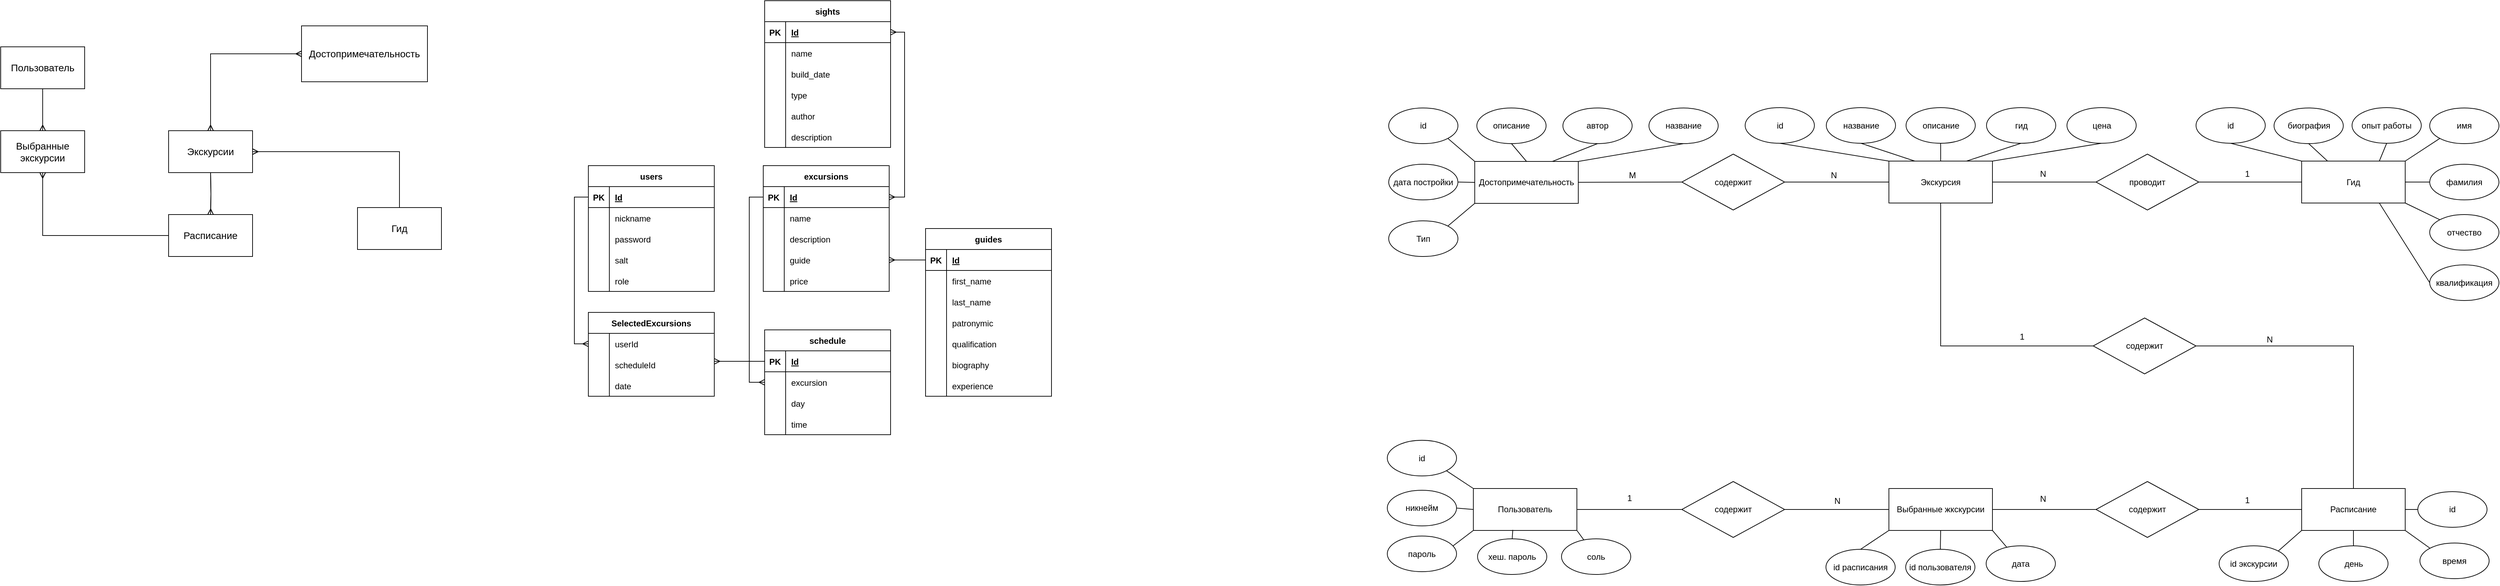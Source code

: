 <mxfile version="14.4.2" type="device"><diagram id="AfM4V6cZykEXWwA8_j8T" name="Страница 1"><mxGraphModel dx="1551" dy="1161" grid="0" gridSize="10" guides="1" tooltips="1" connect="1" arrows="1" fold="1" page="1" pageScale="1" pageWidth="827" pageHeight="1169" math="0" shadow="0"><root><mxCell id="0"/><mxCell id="1" parent="0"/><mxCell id="Ayuzo1S79Qj3UeD4mjeg-1" value="&lt;font style=&quot;font-size: 14px&quot;&gt;Пользователь&lt;/font&gt;" style="rounded=0;whiteSpace=wrap;html=1;" parent="1" vertex="1"><mxGeometry x="140" y="180" width="120" height="60" as="geometry"/></mxCell><mxCell id="Ayuzo1S79Qj3UeD4mjeg-2" style="edgeStyle=orthogonalEdgeStyle;rounded=0;orthogonalLoop=1;jettySize=auto;html=1;exitX=0.5;exitY=0;exitDx=0;exitDy=0;entryX=1;entryY=0.5;entryDx=0;entryDy=0;endArrow=ERmany;endFill=0;" parent="1" source="Ayuzo1S79Qj3UeD4mjeg-3" target="Ayuzo1S79Qj3UeD4mjeg-6" edge="1"><mxGeometry relative="1" as="geometry"><Array as="points"><mxPoint x="710" y="330"/></Array></mxGeometry></mxCell><mxCell id="Ayuzo1S79Qj3UeD4mjeg-3" value="&lt;font style=&quot;font-size: 14px&quot;&gt;Гид&lt;/font&gt;" style="rounded=0;whiteSpace=wrap;html=1;" parent="1" vertex="1"><mxGeometry x="650" y="410" width="120" height="60" as="geometry"/></mxCell><mxCell id="Ayuzo1S79Qj3UeD4mjeg-4" style="edgeStyle=orthogonalEdgeStyle;rounded=0;orthogonalLoop=1;jettySize=auto;html=1;exitX=0.5;exitY=0;exitDx=0;exitDy=0;endArrow=ERmany;endFill=0;startArrow=ERmany;startFill=0;" parent="1" source="Ayuzo1S79Qj3UeD4mjeg-6" target="Ayuzo1S79Qj3UeD4mjeg-7" edge="1"><mxGeometry relative="1" as="geometry"><Array as="points"><mxPoint x="440" y="190"/></Array></mxGeometry></mxCell><mxCell id="Ayuzo1S79Qj3UeD4mjeg-5" style="edgeStyle=orthogonalEdgeStyle;rounded=0;orthogonalLoop=1;jettySize=auto;html=1;exitX=0.5;exitY=1;exitDx=0;exitDy=0;entryX=0.5;entryY=0;entryDx=0;entryDy=0;endArrow=ERmany;endFill=0;" parent="1" target="Ayuzo1S79Qj3UeD4mjeg-13" edge="1"><mxGeometry relative="1" as="geometry"><mxPoint x="440" y="360" as="sourcePoint"/></mxGeometry></mxCell><mxCell id="Ayuzo1S79Qj3UeD4mjeg-6" value="&lt;font style=&quot;font-size: 14px&quot;&gt;Экскурсии&lt;/font&gt;" style="rounded=0;whiteSpace=wrap;html=1;" parent="1" vertex="1"><mxGeometry x="380" y="300" width="120" height="60" as="geometry"/></mxCell><mxCell id="Ayuzo1S79Qj3UeD4mjeg-7" value="&lt;font style=&quot;font-size: 14px&quot;&gt;Достопримечательность&lt;/font&gt;" style="rounded=0;whiteSpace=wrap;html=1;" parent="1" vertex="1"><mxGeometry x="570" y="150" width="180" height="80" as="geometry"/></mxCell><mxCell id="Ayuzo1S79Qj3UeD4mjeg-9" style="edgeStyle=orthogonalEdgeStyle;rounded=0;orthogonalLoop=1;jettySize=auto;html=1;exitX=0.5;exitY=0;exitDx=0;exitDy=0;entryX=0.5;entryY=1;entryDx=0;entryDy=0;endArrow=none;endFill=0;startArrow=ERmany;startFill=0;" parent="1" source="Ayuzo1S79Qj3UeD4mjeg-11" target="Ayuzo1S79Qj3UeD4mjeg-1" edge="1"><mxGeometry relative="1" as="geometry"/></mxCell><mxCell id="Ayuzo1S79Qj3UeD4mjeg-10" style="edgeStyle=orthogonalEdgeStyle;rounded=0;orthogonalLoop=1;jettySize=auto;html=1;exitX=0.5;exitY=1;exitDx=0;exitDy=0;entryX=0;entryY=0.5;entryDx=0;entryDy=0;endArrow=none;endFill=0;startArrow=ERmany;startFill=0;" parent="1" source="Ayuzo1S79Qj3UeD4mjeg-11" target="Ayuzo1S79Qj3UeD4mjeg-13" edge="1"><mxGeometry relative="1" as="geometry"/></mxCell><mxCell id="Ayuzo1S79Qj3UeD4mjeg-11" value="&lt;font style=&quot;font-size: 14px&quot;&gt;Выбранные экскурсии&lt;/font&gt;" style="rounded=0;whiteSpace=wrap;html=1;" parent="1" vertex="1"><mxGeometry x="140" y="300" width="120" height="60" as="geometry"/></mxCell><mxCell id="Ayuzo1S79Qj3UeD4mjeg-13" value="&lt;font style=&quot;font-size: 14px&quot;&gt;Расписание&lt;/font&gt;" style="rounded=0;whiteSpace=wrap;html=1;" parent="1" vertex="1"><mxGeometry x="380" y="420" width="120" height="60" as="geometry"/></mxCell><mxCell id="26tqx0GN87FIqH0bv62E-1" value="&lt;font style=&quot;font-size: 14px&quot;&gt;Пользователь&lt;/font&gt;" style="rounded=0;whiteSpace=wrap;html=1;" parent="1" vertex="1"><mxGeometry x="140" y="180" width="120" height="60" as="geometry"/></mxCell><mxCell id="26tqx0GN87FIqH0bv62E-2" style="edgeStyle=orthogonalEdgeStyle;rounded=0;orthogonalLoop=1;jettySize=auto;html=1;exitX=0.5;exitY=0;exitDx=0;exitDy=0;entryX=1;entryY=0.5;entryDx=0;entryDy=0;endArrow=ERmany;endFill=0;" parent="1" source="26tqx0GN87FIqH0bv62E-3" target="26tqx0GN87FIqH0bv62E-6" edge="1"><mxGeometry relative="1" as="geometry"><Array as="points"><mxPoint x="710" y="330"/></Array></mxGeometry></mxCell><mxCell id="26tqx0GN87FIqH0bv62E-3" value="&lt;font style=&quot;font-size: 14px&quot;&gt;Гид&lt;/font&gt;" style="rounded=0;whiteSpace=wrap;html=1;" parent="1" vertex="1"><mxGeometry x="650" y="410" width="120" height="60" as="geometry"/></mxCell><mxCell id="26tqx0GN87FIqH0bv62E-4" style="edgeStyle=orthogonalEdgeStyle;rounded=0;orthogonalLoop=1;jettySize=auto;html=1;exitX=0.5;exitY=0;exitDx=0;exitDy=0;endArrow=ERmany;endFill=0;startArrow=ERmany;startFill=0;" parent="1" source="26tqx0GN87FIqH0bv62E-6" target="26tqx0GN87FIqH0bv62E-7" edge="1"><mxGeometry relative="1" as="geometry"><Array as="points"><mxPoint x="440" y="190"/></Array></mxGeometry></mxCell><mxCell id="26tqx0GN87FIqH0bv62E-5" style="edgeStyle=orthogonalEdgeStyle;rounded=0;orthogonalLoop=1;jettySize=auto;html=1;exitX=0.5;exitY=1;exitDx=0;exitDy=0;entryX=0.5;entryY=0;entryDx=0;entryDy=0;endArrow=ERmany;endFill=0;" parent="1" target="26tqx0GN87FIqH0bv62E-11" edge="1"><mxGeometry relative="1" as="geometry"><mxPoint x="440" y="360" as="sourcePoint"/></mxGeometry></mxCell><mxCell id="26tqx0GN87FIqH0bv62E-6" value="&lt;font style=&quot;font-size: 14px&quot;&gt;Экскурсии&lt;/font&gt;" style="rounded=0;whiteSpace=wrap;html=1;" parent="1" vertex="1"><mxGeometry x="380" y="300" width="120" height="60" as="geometry"/></mxCell><mxCell id="26tqx0GN87FIqH0bv62E-7" value="&lt;font style=&quot;font-size: 14px&quot;&gt;Достопримечательность&lt;/font&gt;" style="rounded=0;whiteSpace=wrap;html=1;" parent="1" vertex="1"><mxGeometry x="570" y="150" width="180" height="80" as="geometry"/></mxCell><mxCell id="26tqx0GN87FIqH0bv62E-8" style="edgeStyle=orthogonalEdgeStyle;rounded=0;orthogonalLoop=1;jettySize=auto;html=1;exitX=0.5;exitY=0;exitDx=0;exitDy=0;entryX=0.5;entryY=1;entryDx=0;entryDy=0;endArrow=none;endFill=0;startArrow=ERmany;startFill=0;" parent="1" source="26tqx0GN87FIqH0bv62E-10" target="26tqx0GN87FIqH0bv62E-1" edge="1"><mxGeometry relative="1" as="geometry"/></mxCell><mxCell id="26tqx0GN87FIqH0bv62E-9" style="edgeStyle=orthogonalEdgeStyle;rounded=0;orthogonalLoop=1;jettySize=auto;html=1;exitX=0.5;exitY=1;exitDx=0;exitDy=0;entryX=0;entryY=0.5;entryDx=0;entryDy=0;endArrow=none;endFill=0;startArrow=ERmany;startFill=0;" parent="1" source="26tqx0GN87FIqH0bv62E-10" target="26tqx0GN87FIqH0bv62E-11" edge="1"><mxGeometry relative="1" as="geometry"/></mxCell><mxCell id="26tqx0GN87FIqH0bv62E-10" value="&lt;font style=&quot;font-size: 14px&quot;&gt;Выбранные экскурсии&lt;/font&gt;" style="rounded=0;whiteSpace=wrap;html=1;" parent="1" vertex="1"><mxGeometry x="140" y="300" width="120" height="60" as="geometry"/></mxCell><mxCell id="26tqx0GN87FIqH0bv62E-11" value="&lt;font style=&quot;font-size: 14px&quot;&gt;Расписание&lt;/font&gt;" style="rounded=0;whiteSpace=wrap;html=1;" parent="1" vertex="1"><mxGeometry x="380" y="420" width="120" height="60" as="geometry"/></mxCell><mxCell id="26tqx0GN87FIqH0bv62E-12" value="schedule" style="shape=table;startSize=30;container=1;collapsible=1;childLayout=tableLayout;fixedRows=1;rowLines=0;fontStyle=1;align=center;resizeLast=1;" parent="1" vertex="1"><mxGeometry x="1232" y="585" width="180" height="150" as="geometry"/></mxCell><mxCell id="26tqx0GN87FIqH0bv62E-13" value="" style="shape=partialRectangle;collapsible=0;dropTarget=0;pointerEvents=0;fillColor=none;top=0;left=0;bottom=1;right=0;points=[[0,0.5],[1,0.5]];portConstraint=eastwest;" parent="26tqx0GN87FIqH0bv62E-12" vertex="1"><mxGeometry y="30" width="180" height="30" as="geometry"/></mxCell><mxCell id="26tqx0GN87FIqH0bv62E-14" value="PK" style="shape=partialRectangle;connectable=0;fillColor=none;top=0;left=0;bottom=0;right=0;fontStyle=1;overflow=hidden;" parent="26tqx0GN87FIqH0bv62E-13" vertex="1"><mxGeometry width="30" height="30" as="geometry"/></mxCell><mxCell id="26tqx0GN87FIqH0bv62E-15" value="Id" style="shape=partialRectangle;connectable=0;fillColor=none;top=0;left=0;bottom=0;right=0;align=left;spacingLeft=6;fontStyle=5;overflow=hidden;" parent="26tqx0GN87FIqH0bv62E-13" vertex="1"><mxGeometry x="30" width="150" height="30" as="geometry"/></mxCell><mxCell id="26tqx0GN87FIqH0bv62E-16" value="" style="shape=partialRectangle;collapsible=0;dropTarget=0;pointerEvents=0;fillColor=none;top=0;left=0;bottom=0;right=0;points=[[0,0.5],[1,0.5]];portConstraint=eastwest;" parent="26tqx0GN87FIqH0bv62E-12" vertex="1"><mxGeometry y="60" width="180" height="30" as="geometry"/></mxCell><mxCell id="26tqx0GN87FIqH0bv62E-17" value="" style="shape=partialRectangle;connectable=0;fillColor=none;top=0;left=0;bottom=0;right=0;editable=1;overflow=hidden;" parent="26tqx0GN87FIqH0bv62E-16" vertex="1"><mxGeometry width="30" height="30" as="geometry"/></mxCell><mxCell id="26tqx0GN87FIqH0bv62E-18" value="excursion" style="shape=partialRectangle;connectable=0;fillColor=none;top=0;left=0;bottom=0;right=0;align=left;spacingLeft=6;overflow=hidden;" parent="26tqx0GN87FIqH0bv62E-16" vertex="1"><mxGeometry x="30" width="150" height="30" as="geometry"/></mxCell><mxCell id="26tqx0GN87FIqH0bv62E-19" value="" style="shape=partialRectangle;collapsible=0;dropTarget=0;pointerEvents=0;fillColor=none;top=0;left=0;bottom=0;right=0;points=[[0,0.5],[1,0.5]];portConstraint=eastwest;" parent="26tqx0GN87FIqH0bv62E-12" vertex="1"><mxGeometry y="90" width="180" height="30" as="geometry"/></mxCell><mxCell id="26tqx0GN87FIqH0bv62E-20" value="" style="shape=partialRectangle;connectable=0;fillColor=none;top=0;left=0;bottom=0;right=0;editable=1;overflow=hidden;" parent="26tqx0GN87FIqH0bv62E-19" vertex="1"><mxGeometry width="30" height="30" as="geometry"/></mxCell><mxCell id="26tqx0GN87FIqH0bv62E-21" value="day" style="shape=partialRectangle;connectable=0;fillColor=none;top=0;left=0;bottom=0;right=0;align=left;spacingLeft=6;overflow=hidden;" parent="26tqx0GN87FIqH0bv62E-19" vertex="1"><mxGeometry x="30" width="150" height="30" as="geometry"/></mxCell><mxCell id="26tqx0GN87FIqH0bv62E-22" value="" style="shape=partialRectangle;collapsible=0;dropTarget=0;pointerEvents=0;fillColor=none;top=0;left=0;bottom=0;right=0;points=[[0,0.5],[1,0.5]];portConstraint=eastwest;" parent="26tqx0GN87FIqH0bv62E-12" vertex="1"><mxGeometry y="120" width="180" height="30" as="geometry"/></mxCell><mxCell id="26tqx0GN87FIqH0bv62E-23" value="" style="shape=partialRectangle;connectable=0;fillColor=none;top=0;left=0;bottom=0;right=0;editable=1;overflow=hidden;" parent="26tqx0GN87FIqH0bv62E-22" vertex="1"><mxGeometry width="30" height="30" as="geometry"/></mxCell><mxCell id="26tqx0GN87FIqH0bv62E-24" value="time" style="shape=partialRectangle;connectable=0;fillColor=none;top=0;left=0;bottom=0;right=0;align=left;spacingLeft=6;overflow=hidden;" parent="26tqx0GN87FIqH0bv62E-22" vertex="1"><mxGeometry x="30" width="150" height="30" as="geometry"/></mxCell><mxCell id="26tqx0GN87FIqH0bv62E-25" value="sights" style="shape=table;startSize=30;container=1;collapsible=1;childLayout=tableLayout;fixedRows=1;rowLines=0;fontStyle=1;align=center;resizeLast=1;" parent="1" vertex="1"><mxGeometry x="1232" y="114" width="180" height="210" as="geometry"/></mxCell><mxCell id="26tqx0GN87FIqH0bv62E-26" value="" style="shape=partialRectangle;collapsible=0;dropTarget=0;pointerEvents=0;fillColor=none;top=0;left=0;bottom=1;right=0;points=[[0,0.5],[1,0.5]];portConstraint=eastwest;" parent="26tqx0GN87FIqH0bv62E-25" vertex="1"><mxGeometry y="30" width="180" height="30" as="geometry"/></mxCell><mxCell id="26tqx0GN87FIqH0bv62E-27" value="PK" style="shape=partialRectangle;connectable=0;fillColor=none;top=0;left=0;bottom=0;right=0;fontStyle=1;overflow=hidden;" parent="26tqx0GN87FIqH0bv62E-26" vertex="1"><mxGeometry width="30" height="30" as="geometry"/></mxCell><mxCell id="26tqx0GN87FIqH0bv62E-28" value="Id" style="shape=partialRectangle;connectable=0;fillColor=none;top=0;left=0;bottom=0;right=0;align=left;spacingLeft=6;fontStyle=5;overflow=hidden;" parent="26tqx0GN87FIqH0bv62E-26" vertex="1"><mxGeometry x="30" width="150" height="30" as="geometry"/></mxCell><mxCell id="26tqx0GN87FIqH0bv62E-29" value="" style="shape=partialRectangle;collapsible=0;dropTarget=0;pointerEvents=0;fillColor=none;top=0;left=0;bottom=0;right=0;points=[[0,0.5],[1,0.5]];portConstraint=eastwest;" parent="26tqx0GN87FIqH0bv62E-25" vertex="1"><mxGeometry y="60" width="180" height="30" as="geometry"/></mxCell><mxCell id="26tqx0GN87FIqH0bv62E-30" value="" style="shape=partialRectangle;connectable=0;fillColor=none;top=0;left=0;bottom=0;right=0;editable=1;overflow=hidden;" parent="26tqx0GN87FIqH0bv62E-29" vertex="1"><mxGeometry width="30" height="30" as="geometry"/></mxCell><mxCell id="26tqx0GN87FIqH0bv62E-31" value="name" style="shape=partialRectangle;connectable=0;fillColor=none;top=0;left=0;bottom=0;right=0;align=left;spacingLeft=6;overflow=hidden;" parent="26tqx0GN87FIqH0bv62E-29" vertex="1"><mxGeometry x="30" width="150" height="30" as="geometry"/></mxCell><mxCell id="26tqx0GN87FIqH0bv62E-32" value="" style="shape=partialRectangle;collapsible=0;dropTarget=0;pointerEvents=0;fillColor=none;top=0;left=0;bottom=0;right=0;points=[[0,0.5],[1,0.5]];portConstraint=eastwest;" parent="26tqx0GN87FIqH0bv62E-25" vertex="1"><mxGeometry y="90" width="180" height="30" as="geometry"/></mxCell><mxCell id="26tqx0GN87FIqH0bv62E-33" value="" style="shape=partialRectangle;connectable=0;fillColor=none;top=0;left=0;bottom=0;right=0;editable=1;overflow=hidden;" parent="26tqx0GN87FIqH0bv62E-32" vertex="1"><mxGeometry width="30" height="30" as="geometry"/></mxCell><mxCell id="26tqx0GN87FIqH0bv62E-34" value="build_date" style="shape=partialRectangle;connectable=0;fillColor=none;top=0;left=0;bottom=0;right=0;align=left;spacingLeft=6;overflow=hidden;" parent="26tqx0GN87FIqH0bv62E-32" vertex="1"><mxGeometry x="30" width="150" height="30" as="geometry"/></mxCell><mxCell id="26tqx0GN87FIqH0bv62E-35" value="" style="shape=partialRectangle;collapsible=0;dropTarget=0;pointerEvents=0;fillColor=none;top=0;left=0;bottom=0;right=0;points=[[0,0.5],[1,0.5]];portConstraint=eastwest;" parent="26tqx0GN87FIqH0bv62E-25" vertex="1"><mxGeometry y="120" width="180" height="30" as="geometry"/></mxCell><mxCell id="26tqx0GN87FIqH0bv62E-36" value="" style="shape=partialRectangle;connectable=0;fillColor=none;top=0;left=0;bottom=0;right=0;editable=1;overflow=hidden;" parent="26tqx0GN87FIqH0bv62E-35" vertex="1"><mxGeometry width="30" height="30" as="geometry"/></mxCell><mxCell id="26tqx0GN87FIqH0bv62E-37" value="type" style="shape=partialRectangle;connectable=0;fillColor=none;top=0;left=0;bottom=0;right=0;align=left;spacingLeft=6;overflow=hidden;" parent="26tqx0GN87FIqH0bv62E-35" vertex="1"><mxGeometry x="30" width="150" height="30" as="geometry"/></mxCell><mxCell id="26tqx0GN87FIqH0bv62E-38" style="shape=partialRectangle;collapsible=0;dropTarget=0;pointerEvents=0;fillColor=none;top=0;left=0;bottom=0;right=0;points=[[0,0.5],[1,0.5]];portConstraint=eastwest;" parent="26tqx0GN87FIqH0bv62E-25" vertex="1"><mxGeometry y="150" width="180" height="30" as="geometry"/></mxCell><mxCell id="26tqx0GN87FIqH0bv62E-39" style="shape=partialRectangle;connectable=0;fillColor=none;top=0;left=0;bottom=0;right=0;editable=1;overflow=hidden;" parent="26tqx0GN87FIqH0bv62E-38" vertex="1"><mxGeometry width="30" height="30" as="geometry"/></mxCell><mxCell id="26tqx0GN87FIqH0bv62E-40" value="author" style="shape=partialRectangle;connectable=0;fillColor=none;top=0;left=0;bottom=0;right=0;align=left;spacingLeft=6;overflow=hidden;" parent="26tqx0GN87FIqH0bv62E-38" vertex="1"><mxGeometry x="30" width="150" height="30" as="geometry"/></mxCell><mxCell id="26tqx0GN87FIqH0bv62E-41" style="shape=partialRectangle;collapsible=0;dropTarget=0;pointerEvents=0;fillColor=none;top=0;left=0;bottom=0;right=0;points=[[0,0.5],[1,0.5]];portConstraint=eastwest;" parent="26tqx0GN87FIqH0bv62E-25" vertex="1"><mxGeometry y="180" width="180" height="30" as="geometry"/></mxCell><mxCell id="26tqx0GN87FIqH0bv62E-42" style="shape=partialRectangle;connectable=0;fillColor=none;top=0;left=0;bottom=0;right=0;editable=1;overflow=hidden;" parent="26tqx0GN87FIqH0bv62E-41" vertex="1"><mxGeometry width="30" height="30" as="geometry"/></mxCell><mxCell id="26tqx0GN87FIqH0bv62E-43" value="description" style="shape=partialRectangle;connectable=0;fillColor=none;top=0;left=0;bottom=0;right=0;align=left;spacingLeft=6;overflow=hidden;" parent="26tqx0GN87FIqH0bv62E-41" vertex="1"><mxGeometry x="30" width="150" height="30" as="geometry"/></mxCell><mxCell id="26tqx0GN87FIqH0bv62E-44" value="excursions" style="shape=table;startSize=30;container=1;collapsible=1;childLayout=tableLayout;fixedRows=1;rowLines=0;fontStyle=1;align=center;resizeLast=1;" parent="1" vertex="1"><mxGeometry x="1230" y="350" width="180" height="180" as="geometry"/></mxCell><mxCell id="26tqx0GN87FIqH0bv62E-45" value="" style="shape=partialRectangle;collapsible=0;dropTarget=0;pointerEvents=0;fillColor=none;top=0;left=0;bottom=1;right=0;points=[[0,0.5],[1,0.5]];portConstraint=eastwest;" parent="26tqx0GN87FIqH0bv62E-44" vertex="1"><mxGeometry y="30" width="180" height="30" as="geometry"/></mxCell><mxCell id="26tqx0GN87FIqH0bv62E-46" value="PK" style="shape=partialRectangle;connectable=0;fillColor=none;top=0;left=0;bottom=0;right=0;fontStyle=1;overflow=hidden;" parent="26tqx0GN87FIqH0bv62E-45" vertex="1"><mxGeometry width="30" height="30" as="geometry"/></mxCell><mxCell id="26tqx0GN87FIqH0bv62E-47" value="Id" style="shape=partialRectangle;connectable=0;fillColor=none;top=0;left=0;bottom=0;right=0;align=left;spacingLeft=6;fontStyle=5;overflow=hidden;" parent="26tqx0GN87FIqH0bv62E-45" vertex="1"><mxGeometry x="30" width="150" height="30" as="geometry"/></mxCell><mxCell id="26tqx0GN87FIqH0bv62E-48" value="" style="shape=partialRectangle;collapsible=0;dropTarget=0;pointerEvents=0;fillColor=none;top=0;left=0;bottom=0;right=0;points=[[0,0.5],[1,0.5]];portConstraint=eastwest;" parent="26tqx0GN87FIqH0bv62E-44" vertex="1"><mxGeometry y="60" width="180" height="30" as="geometry"/></mxCell><mxCell id="26tqx0GN87FIqH0bv62E-49" value="" style="shape=partialRectangle;connectable=0;fillColor=none;top=0;left=0;bottom=0;right=0;editable=1;overflow=hidden;" parent="26tqx0GN87FIqH0bv62E-48" vertex="1"><mxGeometry width="30" height="30" as="geometry"/></mxCell><mxCell id="26tqx0GN87FIqH0bv62E-50" value="name" style="shape=partialRectangle;connectable=0;fillColor=none;top=0;left=0;bottom=0;right=0;align=left;spacingLeft=6;overflow=hidden;" parent="26tqx0GN87FIqH0bv62E-48" vertex="1"><mxGeometry x="30" width="150" height="30" as="geometry"/></mxCell><mxCell id="26tqx0GN87FIqH0bv62E-51" value="" style="shape=partialRectangle;collapsible=0;dropTarget=0;pointerEvents=0;fillColor=none;top=0;left=0;bottom=0;right=0;points=[[0,0.5],[1,0.5]];portConstraint=eastwest;" parent="26tqx0GN87FIqH0bv62E-44" vertex="1"><mxGeometry y="90" width="180" height="30" as="geometry"/></mxCell><mxCell id="26tqx0GN87FIqH0bv62E-52" value="" style="shape=partialRectangle;connectable=0;fillColor=none;top=0;left=0;bottom=0;right=0;editable=1;overflow=hidden;" parent="26tqx0GN87FIqH0bv62E-51" vertex="1"><mxGeometry width="30" height="30" as="geometry"/></mxCell><mxCell id="26tqx0GN87FIqH0bv62E-53" value="description" style="shape=partialRectangle;connectable=0;fillColor=none;top=0;left=0;bottom=0;right=0;align=left;spacingLeft=6;overflow=hidden;" parent="26tqx0GN87FIqH0bv62E-51" vertex="1"><mxGeometry x="30" width="150" height="30" as="geometry"/></mxCell><mxCell id="26tqx0GN87FIqH0bv62E-54" value="" style="shape=partialRectangle;collapsible=0;dropTarget=0;pointerEvents=0;fillColor=none;top=0;left=0;bottom=0;right=0;points=[[0,0.5],[1,0.5]];portConstraint=eastwest;" parent="26tqx0GN87FIqH0bv62E-44" vertex="1"><mxGeometry y="120" width="180" height="30" as="geometry"/></mxCell><mxCell id="26tqx0GN87FIqH0bv62E-55" value="" style="shape=partialRectangle;connectable=0;fillColor=none;top=0;left=0;bottom=0;right=0;editable=1;overflow=hidden;" parent="26tqx0GN87FIqH0bv62E-54" vertex="1"><mxGeometry width="30" height="30" as="geometry"/></mxCell><mxCell id="26tqx0GN87FIqH0bv62E-56" value="guide" style="shape=partialRectangle;connectable=0;fillColor=none;top=0;left=0;bottom=0;right=0;align=left;spacingLeft=6;overflow=hidden;" parent="26tqx0GN87FIqH0bv62E-54" vertex="1"><mxGeometry x="30" width="150" height="30" as="geometry"/></mxCell><mxCell id="26tqx0GN87FIqH0bv62E-57" style="shape=partialRectangle;collapsible=0;dropTarget=0;pointerEvents=0;fillColor=none;top=0;left=0;bottom=0;right=0;points=[[0,0.5],[1,0.5]];portConstraint=eastwest;" parent="26tqx0GN87FIqH0bv62E-44" vertex="1"><mxGeometry y="150" width="180" height="30" as="geometry"/></mxCell><mxCell id="26tqx0GN87FIqH0bv62E-58" style="shape=partialRectangle;connectable=0;fillColor=none;top=0;left=0;bottom=0;right=0;editable=1;overflow=hidden;" parent="26tqx0GN87FIqH0bv62E-57" vertex="1"><mxGeometry width="30" height="30" as="geometry"/></mxCell><mxCell id="26tqx0GN87FIqH0bv62E-59" value="price" style="shape=partialRectangle;connectable=0;fillColor=none;top=0;left=0;bottom=0;right=0;align=left;spacingLeft=6;overflow=hidden;" parent="26tqx0GN87FIqH0bv62E-57" vertex="1"><mxGeometry x="30" width="150" height="30" as="geometry"/></mxCell><mxCell id="26tqx0GN87FIqH0bv62E-60" value="guides" style="shape=table;startSize=30;container=1;collapsible=1;childLayout=tableLayout;fixedRows=1;rowLines=0;fontStyle=1;align=center;resizeLast=1;" parent="1" vertex="1"><mxGeometry x="1462" y="440" width="180" height="240" as="geometry"/></mxCell><mxCell id="26tqx0GN87FIqH0bv62E-61" value="" style="shape=partialRectangle;collapsible=0;dropTarget=0;pointerEvents=0;fillColor=none;top=0;left=0;bottom=1;right=0;points=[[0,0.5],[1,0.5]];portConstraint=eastwest;" parent="26tqx0GN87FIqH0bv62E-60" vertex="1"><mxGeometry y="30" width="180" height="30" as="geometry"/></mxCell><mxCell id="26tqx0GN87FIqH0bv62E-62" value="PK" style="shape=partialRectangle;connectable=0;fillColor=none;top=0;left=0;bottom=0;right=0;fontStyle=1;overflow=hidden;" parent="26tqx0GN87FIqH0bv62E-61" vertex="1"><mxGeometry width="30" height="30" as="geometry"/></mxCell><mxCell id="26tqx0GN87FIqH0bv62E-63" value="Id" style="shape=partialRectangle;connectable=0;fillColor=none;top=0;left=0;bottom=0;right=0;align=left;spacingLeft=6;fontStyle=5;overflow=hidden;" parent="26tqx0GN87FIqH0bv62E-61" vertex="1"><mxGeometry x="30" width="150" height="30" as="geometry"/></mxCell><mxCell id="26tqx0GN87FIqH0bv62E-64" value="" style="shape=partialRectangle;collapsible=0;dropTarget=0;pointerEvents=0;fillColor=none;top=0;left=0;bottom=0;right=0;points=[[0,0.5],[1,0.5]];portConstraint=eastwest;" parent="26tqx0GN87FIqH0bv62E-60" vertex="1"><mxGeometry y="60" width="180" height="30" as="geometry"/></mxCell><mxCell id="26tqx0GN87FIqH0bv62E-65" value="" style="shape=partialRectangle;connectable=0;fillColor=none;top=0;left=0;bottom=0;right=0;editable=1;overflow=hidden;" parent="26tqx0GN87FIqH0bv62E-64" vertex="1"><mxGeometry width="30" height="30" as="geometry"/></mxCell><mxCell id="26tqx0GN87FIqH0bv62E-66" value="first_name" style="shape=partialRectangle;connectable=0;fillColor=none;top=0;left=0;bottom=0;right=0;align=left;spacingLeft=6;overflow=hidden;" parent="26tqx0GN87FIqH0bv62E-64" vertex="1"><mxGeometry x="30" width="150" height="30" as="geometry"/></mxCell><mxCell id="26tqx0GN87FIqH0bv62E-67" value="" style="shape=partialRectangle;collapsible=0;dropTarget=0;pointerEvents=0;fillColor=none;top=0;left=0;bottom=0;right=0;points=[[0,0.5],[1,0.5]];portConstraint=eastwest;" parent="26tqx0GN87FIqH0bv62E-60" vertex="1"><mxGeometry y="90" width="180" height="30" as="geometry"/></mxCell><mxCell id="26tqx0GN87FIqH0bv62E-68" value="" style="shape=partialRectangle;connectable=0;fillColor=none;top=0;left=0;bottom=0;right=0;editable=1;overflow=hidden;" parent="26tqx0GN87FIqH0bv62E-67" vertex="1"><mxGeometry width="30" height="30" as="geometry"/></mxCell><mxCell id="26tqx0GN87FIqH0bv62E-69" value="last_name" style="shape=partialRectangle;connectable=0;fillColor=none;top=0;left=0;bottom=0;right=0;align=left;spacingLeft=6;overflow=hidden;" parent="26tqx0GN87FIqH0bv62E-67" vertex="1"><mxGeometry x="30" width="150" height="30" as="geometry"/></mxCell><mxCell id="26tqx0GN87FIqH0bv62E-70" value="" style="shape=partialRectangle;collapsible=0;dropTarget=0;pointerEvents=0;fillColor=none;top=0;left=0;bottom=0;right=0;points=[[0,0.5],[1,0.5]];portConstraint=eastwest;" parent="26tqx0GN87FIqH0bv62E-60" vertex="1"><mxGeometry y="120" width="180" height="30" as="geometry"/></mxCell><mxCell id="26tqx0GN87FIqH0bv62E-71" value="" style="shape=partialRectangle;connectable=0;fillColor=none;top=0;left=0;bottom=0;right=0;editable=1;overflow=hidden;" parent="26tqx0GN87FIqH0bv62E-70" vertex="1"><mxGeometry width="30" height="30" as="geometry"/></mxCell><mxCell id="26tqx0GN87FIqH0bv62E-72" value="patronymic" style="shape=partialRectangle;connectable=0;fillColor=none;top=0;left=0;bottom=0;right=0;align=left;spacingLeft=6;overflow=hidden;" parent="26tqx0GN87FIqH0bv62E-70" vertex="1"><mxGeometry x="30" width="150" height="30" as="geometry"/></mxCell><mxCell id="26tqx0GN87FIqH0bv62E-73" style="shape=partialRectangle;collapsible=0;dropTarget=0;pointerEvents=0;fillColor=none;top=0;left=0;bottom=0;right=0;points=[[0,0.5],[1,0.5]];portConstraint=eastwest;" parent="26tqx0GN87FIqH0bv62E-60" vertex="1"><mxGeometry y="150" width="180" height="30" as="geometry"/></mxCell><mxCell id="26tqx0GN87FIqH0bv62E-74" style="shape=partialRectangle;connectable=0;fillColor=none;top=0;left=0;bottom=0;right=0;editable=1;overflow=hidden;" parent="26tqx0GN87FIqH0bv62E-73" vertex="1"><mxGeometry width="30" height="30" as="geometry"/></mxCell><mxCell id="26tqx0GN87FIqH0bv62E-75" value="qualification" style="shape=partialRectangle;connectable=0;fillColor=none;top=0;left=0;bottom=0;right=0;align=left;spacingLeft=6;overflow=hidden;" parent="26tqx0GN87FIqH0bv62E-73" vertex="1"><mxGeometry x="30" width="150" height="30" as="geometry"/></mxCell><mxCell id="26tqx0GN87FIqH0bv62E-76" style="shape=partialRectangle;collapsible=0;dropTarget=0;pointerEvents=0;fillColor=none;top=0;left=0;bottom=0;right=0;points=[[0,0.5],[1,0.5]];portConstraint=eastwest;" parent="26tqx0GN87FIqH0bv62E-60" vertex="1"><mxGeometry y="180" width="180" height="30" as="geometry"/></mxCell><mxCell id="26tqx0GN87FIqH0bv62E-77" style="shape=partialRectangle;connectable=0;fillColor=none;top=0;left=0;bottom=0;right=0;editable=1;overflow=hidden;" parent="26tqx0GN87FIqH0bv62E-76" vertex="1"><mxGeometry width="30" height="30" as="geometry"/></mxCell><mxCell id="26tqx0GN87FIqH0bv62E-78" value="biography" style="shape=partialRectangle;connectable=0;fillColor=none;top=0;left=0;bottom=0;right=0;align=left;spacingLeft=6;overflow=hidden;" parent="26tqx0GN87FIqH0bv62E-76" vertex="1"><mxGeometry x="30" width="150" height="30" as="geometry"/></mxCell><mxCell id="26tqx0GN87FIqH0bv62E-79" style="shape=partialRectangle;collapsible=0;dropTarget=0;pointerEvents=0;fillColor=none;top=0;left=0;bottom=0;right=0;points=[[0,0.5],[1,0.5]];portConstraint=eastwest;" parent="26tqx0GN87FIqH0bv62E-60" vertex="1"><mxGeometry y="210" width="180" height="30" as="geometry"/></mxCell><mxCell id="26tqx0GN87FIqH0bv62E-80" style="shape=partialRectangle;connectable=0;fillColor=none;top=0;left=0;bottom=0;right=0;editable=1;overflow=hidden;" parent="26tqx0GN87FIqH0bv62E-79" vertex="1"><mxGeometry width="30" height="30" as="geometry"/></mxCell><mxCell id="26tqx0GN87FIqH0bv62E-81" value="experience" style="shape=partialRectangle;connectable=0;fillColor=none;top=0;left=0;bottom=0;right=0;align=left;spacingLeft=6;overflow=hidden;" parent="26tqx0GN87FIqH0bv62E-79" vertex="1"><mxGeometry x="30" width="150" height="30" as="geometry"/></mxCell><mxCell id="26tqx0GN87FIqH0bv62E-82" value="users" style="shape=table;startSize=30;container=1;collapsible=1;childLayout=tableLayout;fixedRows=1;rowLines=0;fontStyle=1;align=center;resizeLast=1;" parent="1" vertex="1"><mxGeometry x="980" y="350" width="180" height="180" as="geometry"/></mxCell><mxCell id="26tqx0GN87FIqH0bv62E-83" value="" style="shape=partialRectangle;collapsible=0;dropTarget=0;pointerEvents=0;fillColor=none;top=0;left=0;bottom=1;right=0;points=[[0,0.5],[1,0.5]];portConstraint=eastwest;" parent="26tqx0GN87FIqH0bv62E-82" vertex="1"><mxGeometry y="30" width="180" height="30" as="geometry"/></mxCell><mxCell id="26tqx0GN87FIqH0bv62E-84" value="PK" style="shape=partialRectangle;connectable=0;fillColor=none;top=0;left=0;bottom=0;right=0;fontStyle=1;overflow=hidden;" parent="26tqx0GN87FIqH0bv62E-83" vertex="1"><mxGeometry width="30" height="30" as="geometry"/></mxCell><mxCell id="26tqx0GN87FIqH0bv62E-85" value="Id" style="shape=partialRectangle;connectable=0;fillColor=none;top=0;left=0;bottom=0;right=0;align=left;spacingLeft=6;fontStyle=5;overflow=hidden;" parent="26tqx0GN87FIqH0bv62E-83" vertex="1"><mxGeometry x="30" width="150" height="30" as="geometry"/></mxCell><mxCell id="26tqx0GN87FIqH0bv62E-86" value="" style="shape=partialRectangle;collapsible=0;dropTarget=0;pointerEvents=0;fillColor=none;top=0;left=0;bottom=0;right=0;points=[[0,0.5],[1,0.5]];portConstraint=eastwest;" parent="26tqx0GN87FIqH0bv62E-82" vertex="1"><mxGeometry y="60" width="180" height="30" as="geometry"/></mxCell><mxCell id="26tqx0GN87FIqH0bv62E-87" value="" style="shape=partialRectangle;connectable=0;fillColor=none;top=0;left=0;bottom=0;right=0;editable=1;overflow=hidden;" parent="26tqx0GN87FIqH0bv62E-86" vertex="1"><mxGeometry width="30" height="30" as="geometry"/></mxCell><mxCell id="26tqx0GN87FIqH0bv62E-88" value="nickname" style="shape=partialRectangle;connectable=0;fillColor=none;top=0;left=0;bottom=0;right=0;align=left;spacingLeft=6;overflow=hidden;" parent="26tqx0GN87FIqH0bv62E-86" vertex="1"><mxGeometry x="30" width="150" height="30" as="geometry"/></mxCell><mxCell id="26tqx0GN87FIqH0bv62E-89" value="" style="shape=partialRectangle;collapsible=0;dropTarget=0;pointerEvents=0;fillColor=none;top=0;left=0;bottom=0;right=0;points=[[0,0.5],[1,0.5]];portConstraint=eastwest;" parent="26tqx0GN87FIqH0bv62E-82" vertex="1"><mxGeometry y="90" width="180" height="30" as="geometry"/></mxCell><mxCell id="26tqx0GN87FIqH0bv62E-90" value="" style="shape=partialRectangle;connectable=0;fillColor=none;top=0;left=0;bottom=0;right=0;editable=1;overflow=hidden;" parent="26tqx0GN87FIqH0bv62E-89" vertex="1"><mxGeometry width="30" height="30" as="geometry"/></mxCell><mxCell id="26tqx0GN87FIqH0bv62E-91" value="password" style="shape=partialRectangle;connectable=0;fillColor=none;top=0;left=0;bottom=0;right=0;align=left;spacingLeft=6;overflow=hidden;" parent="26tqx0GN87FIqH0bv62E-89" vertex="1"><mxGeometry x="30" width="150" height="30" as="geometry"/></mxCell><mxCell id="26tqx0GN87FIqH0bv62E-92" value="" style="shape=partialRectangle;collapsible=0;dropTarget=0;pointerEvents=0;fillColor=none;top=0;left=0;bottom=0;right=0;points=[[0,0.5],[1,0.5]];portConstraint=eastwest;" parent="26tqx0GN87FIqH0bv62E-82" vertex="1"><mxGeometry y="120" width="180" height="30" as="geometry"/></mxCell><mxCell id="26tqx0GN87FIqH0bv62E-93" value="" style="shape=partialRectangle;connectable=0;fillColor=none;top=0;left=0;bottom=0;right=0;editable=1;overflow=hidden;" parent="26tqx0GN87FIqH0bv62E-92" vertex="1"><mxGeometry width="30" height="30" as="geometry"/></mxCell><mxCell id="26tqx0GN87FIqH0bv62E-94" value="salt" style="shape=partialRectangle;connectable=0;fillColor=none;top=0;left=0;bottom=0;right=0;align=left;spacingLeft=6;overflow=hidden;" parent="26tqx0GN87FIqH0bv62E-92" vertex="1"><mxGeometry x="30" width="150" height="30" as="geometry"/></mxCell><mxCell id="26tqx0GN87FIqH0bv62E-95" style="shape=partialRectangle;collapsible=0;dropTarget=0;pointerEvents=0;fillColor=none;top=0;left=0;bottom=0;right=0;points=[[0,0.5],[1,0.5]];portConstraint=eastwest;" parent="26tqx0GN87FIqH0bv62E-82" vertex="1"><mxGeometry y="150" width="180" height="30" as="geometry"/></mxCell><mxCell id="26tqx0GN87FIqH0bv62E-96" style="shape=partialRectangle;connectable=0;fillColor=none;top=0;left=0;bottom=0;right=0;editable=1;overflow=hidden;" parent="26tqx0GN87FIqH0bv62E-95" vertex="1"><mxGeometry width="30" height="30" as="geometry"/></mxCell><mxCell id="26tqx0GN87FIqH0bv62E-97" value="role" style="shape=partialRectangle;connectable=0;fillColor=none;top=0;left=0;bottom=0;right=0;align=left;spacingLeft=6;overflow=hidden;" parent="26tqx0GN87FIqH0bv62E-95" vertex="1"><mxGeometry x="30" width="150" height="30" as="geometry"/></mxCell><mxCell id="26tqx0GN87FIqH0bv62E-98" style="edgeStyle=orthogonalEdgeStyle;rounded=0;orthogonalLoop=1;jettySize=auto;html=1;exitX=0;exitY=0.5;exitDx=0;exitDy=0;endArrow=ERmany;endFill=0;" parent="1" source="26tqx0GN87FIqH0bv62E-45" target="26tqx0GN87FIqH0bv62E-16" edge="1"><mxGeometry relative="1" as="geometry"/></mxCell><mxCell id="26tqx0GN87FIqH0bv62E-99" style="edgeStyle=orthogonalEdgeStyle;rounded=0;orthogonalLoop=1;jettySize=auto;html=1;exitX=0;exitY=0.5;exitDx=0;exitDy=0;entryX=1;entryY=0.5;entryDx=0;entryDy=0;endArrow=ERmany;endFill=0;" parent="1" source="26tqx0GN87FIqH0bv62E-61" target="26tqx0GN87FIqH0bv62E-54" edge="1"><mxGeometry relative="1" as="geometry"/></mxCell><mxCell id="uxTYFHlOGLzq3d4IyD2M-1" value="SelectedExcursions" style="shape=table;startSize=30;container=1;collapsible=1;childLayout=tableLayout;fixedRows=1;rowLines=0;fontStyle=1;align=center;resizeLast=1;" parent="1" vertex="1"><mxGeometry x="980" y="560" width="180" height="120" as="geometry"/></mxCell><mxCell id="uxTYFHlOGLzq3d4IyD2M-5" value="" style="shape=partialRectangle;collapsible=0;dropTarget=0;pointerEvents=0;fillColor=none;top=0;left=0;bottom=0;right=0;points=[[0,0.5],[1,0.5]];portConstraint=eastwest;" parent="uxTYFHlOGLzq3d4IyD2M-1" vertex="1"><mxGeometry y="30" width="180" height="30" as="geometry"/></mxCell><mxCell id="uxTYFHlOGLzq3d4IyD2M-6" value="" style="shape=partialRectangle;connectable=0;fillColor=none;top=0;left=0;bottom=0;right=0;editable=1;overflow=hidden;" parent="uxTYFHlOGLzq3d4IyD2M-5" vertex="1"><mxGeometry width="30" height="30" as="geometry"/></mxCell><mxCell id="uxTYFHlOGLzq3d4IyD2M-7" value="userId" style="shape=partialRectangle;connectable=0;fillColor=none;top=0;left=0;bottom=0;right=0;align=left;spacingLeft=6;overflow=hidden;" parent="uxTYFHlOGLzq3d4IyD2M-5" vertex="1"><mxGeometry x="30" width="150" height="30" as="geometry"/></mxCell><mxCell id="uxTYFHlOGLzq3d4IyD2M-8" value="" style="shape=partialRectangle;collapsible=0;dropTarget=0;pointerEvents=0;fillColor=none;top=0;left=0;bottom=0;right=0;points=[[0,0.5],[1,0.5]];portConstraint=eastwest;" parent="uxTYFHlOGLzq3d4IyD2M-1" vertex="1"><mxGeometry y="60" width="180" height="30" as="geometry"/></mxCell><mxCell id="uxTYFHlOGLzq3d4IyD2M-9" value="" style="shape=partialRectangle;connectable=0;fillColor=none;top=0;left=0;bottom=0;right=0;editable=1;overflow=hidden;" parent="uxTYFHlOGLzq3d4IyD2M-8" vertex="1"><mxGeometry width="30" height="30" as="geometry"/></mxCell><mxCell id="uxTYFHlOGLzq3d4IyD2M-10" value="scheduleId" style="shape=partialRectangle;connectable=0;fillColor=none;top=0;left=0;bottom=0;right=0;align=left;spacingLeft=6;overflow=hidden;" parent="uxTYFHlOGLzq3d4IyD2M-8" vertex="1"><mxGeometry x="30" width="150" height="30" as="geometry"/></mxCell><mxCell id="uxTYFHlOGLzq3d4IyD2M-11" value="" style="shape=partialRectangle;collapsible=0;dropTarget=0;pointerEvents=0;fillColor=none;top=0;left=0;bottom=0;right=0;points=[[0,0.5],[1,0.5]];portConstraint=eastwest;" parent="uxTYFHlOGLzq3d4IyD2M-1" vertex="1"><mxGeometry y="90" width="180" height="30" as="geometry"/></mxCell><mxCell id="uxTYFHlOGLzq3d4IyD2M-12" value="" style="shape=partialRectangle;connectable=0;fillColor=none;top=0;left=0;bottom=0;right=0;editable=1;overflow=hidden;" parent="uxTYFHlOGLzq3d4IyD2M-11" vertex="1"><mxGeometry width="30" height="30" as="geometry"/></mxCell><mxCell id="uxTYFHlOGLzq3d4IyD2M-13" value="date" style="shape=partialRectangle;connectable=0;fillColor=none;top=0;left=0;bottom=0;right=0;align=left;spacingLeft=6;overflow=hidden;" parent="uxTYFHlOGLzq3d4IyD2M-11" vertex="1"><mxGeometry x="30" width="150" height="30" as="geometry"/></mxCell><mxCell id="uxTYFHlOGLzq3d4IyD2M-14" style="edgeStyle=orthogonalEdgeStyle;rounded=0;orthogonalLoop=1;jettySize=auto;html=1;exitX=0;exitY=0.5;exitDx=0;exitDy=0;endArrow=ERmany;endFill=0;" parent="1" source="26tqx0GN87FIqH0bv62E-13" target="uxTYFHlOGLzq3d4IyD2M-8" edge="1"><mxGeometry relative="1" as="geometry"><Array as="points"><mxPoint x="1150" y="630"/><mxPoint x="1150" y="630"/></Array></mxGeometry></mxCell><mxCell id="uxTYFHlOGLzq3d4IyD2M-15" style="edgeStyle=orthogonalEdgeStyle;rounded=0;orthogonalLoop=1;jettySize=auto;html=1;exitX=0;exitY=0.5;exitDx=0;exitDy=0;entryX=0;entryY=0.5;entryDx=0;entryDy=0;endArrow=ERmany;endFill=0;" parent="1" source="26tqx0GN87FIqH0bv62E-83" target="uxTYFHlOGLzq3d4IyD2M-5" edge="1"><mxGeometry relative="1" as="geometry"/></mxCell><mxCell id="uxTYFHlOGLzq3d4IyD2M-17" style="edgeStyle=orthogonalEdgeStyle;rounded=0;orthogonalLoop=1;jettySize=auto;html=1;exitX=1;exitY=0.5;exitDx=0;exitDy=0;entryX=1;entryY=0.5;entryDx=0;entryDy=0;endArrow=ERmany;endFill=0;startArrow=ERmany;startFill=0;" parent="1" source="26tqx0GN87FIqH0bv62E-45" target="26tqx0GN87FIqH0bv62E-26" edge="1"><mxGeometry relative="1" as="geometry"/></mxCell><mxCell id="mq10vtEkh0kf6gKGJ_nl-51" style="edgeStyle=none;rounded=0;orthogonalLoop=1;jettySize=auto;html=1;exitX=1;exitY=0;exitDx=0;exitDy=0;entryX=0.5;entryY=1;entryDx=0;entryDy=0;endArrow=none;endFill=0;" edge="1" parent="1" source="mq10vtEkh0kf6gKGJ_nl-1" target="mq10vtEkh0kf6gKGJ_nl-10"><mxGeometry relative="1" as="geometry"/></mxCell><mxCell id="mq10vtEkh0kf6gKGJ_nl-52" style="edgeStyle=none;rounded=0;orthogonalLoop=1;jettySize=auto;html=1;exitX=0.75;exitY=0;exitDx=0;exitDy=0;entryX=0.5;entryY=1;entryDx=0;entryDy=0;endArrow=none;endFill=0;" edge="1" parent="1" source="mq10vtEkh0kf6gKGJ_nl-1" target="mq10vtEkh0kf6gKGJ_nl-13"><mxGeometry relative="1" as="geometry"/></mxCell><mxCell id="mq10vtEkh0kf6gKGJ_nl-53" style="edgeStyle=none;rounded=0;orthogonalLoop=1;jettySize=auto;html=1;exitX=0.5;exitY=0;exitDx=0;exitDy=0;entryX=0.5;entryY=1;entryDx=0;entryDy=0;endArrow=none;endFill=0;" edge="1" parent="1" source="mq10vtEkh0kf6gKGJ_nl-1" target="mq10vtEkh0kf6gKGJ_nl-14"><mxGeometry relative="1" as="geometry"/></mxCell><mxCell id="mq10vtEkh0kf6gKGJ_nl-54" style="edgeStyle=none;rounded=0;orthogonalLoop=1;jettySize=auto;html=1;exitX=0;exitY=0;exitDx=0;exitDy=0;entryX=1;entryY=1;entryDx=0;entryDy=0;endArrow=none;endFill=0;" edge="1" parent="1" source="mq10vtEkh0kf6gKGJ_nl-1" target="mq10vtEkh0kf6gKGJ_nl-9"><mxGeometry relative="1" as="geometry"/></mxCell><mxCell id="mq10vtEkh0kf6gKGJ_nl-55" style="edgeStyle=none;rounded=0;orthogonalLoop=1;jettySize=auto;html=1;exitX=0;exitY=0.5;exitDx=0;exitDy=0;entryX=1;entryY=0.5;entryDx=0;entryDy=0;endArrow=none;endFill=0;" edge="1" parent="1" source="mq10vtEkh0kf6gKGJ_nl-1" target="mq10vtEkh0kf6gKGJ_nl-11"><mxGeometry relative="1" as="geometry"/></mxCell><mxCell id="mq10vtEkh0kf6gKGJ_nl-56" style="edgeStyle=none;rounded=0;orthogonalLoop=1;jettySize=auto;html=1;exitX=0;exitY=1;exitDx=0;exitDy=0;entryX=1;entryY=0;entryDx=0;entryDy=0;endArrow=none;endFill=0;" edge="1" parent="1" source="mq10vtEkh0kf6gKGJ_nl-1" target="mq10vtEkh0kf6gKGJ_nl-12"><mxGeometry relative="1" as="geometry"/></mxCell><mxCell id="mq10vtEkh0kf6gKGJ_nl-1" value="Достопримечательность" style="rounded=0;whiteSpace=wrap;html=1;" vertex="1" parent="1"><mxGeometry x="2247" y="344" width="148" height="60" as="geometry"/></mxCell><mxCell id="mq10vtEkh0kf6gKGJ_nl-44" style="edgeStyle=none;rounded=0;orthogonalLoop=1;jettySize=auto;html=1;exitX=0;exitY=0;exitDx=0;exitDy=0;entryX=0.5;entryY=1;entryDx=0;entryDy=0;endArrow=none;endFill=0;" edge="1" parent="1" source="mq10vtEkh0kf6gKGJ_nl-4" target="mq10vtEkh0kf6gKGJ_nl-15"><mxGeometry relative="1" as="geometry"/></mxCell><mxCell id="mq10vtEkh0kf6gKGJ_nl-47" style="edgeStyle=none;rounded=0;orthogonalLoop=1;jettySize=auto;html=1;exitX=0.5;exitY=0;exitDx=0;exitDy=0;entryX=0.5;entryY=1;entryDx=0;entryDy=0;endArrow=none;endFill=0;" edge="1" parent="1" source="mq10vtEkh0kf6gKGJ_nl-4" target="mq10vtEkh0kf6gKGJ_nl-17"><mxGeometry relative="1" as="geometry"/></mxCell><mxCell id="mq10vtEkh0kf6gKGJ_nl-49" style="edgeStyle=none;rounded=0;orthogonalLoop=1;jettySize=auto;html=1;exitX=0.75;exitY=0;exitDx=0;exitDy=0;entryX=0.5;entryY=1;entryDx=0;entryDy=0;endArrow=none;endFill=0;" edge="1" parent="1" source="mq10vtEkh0kf6gKGJ_nl-4" target="mq10vtEkh0kf6gKGJ_nl-18"><mxGeometry relative="1" as="geometry"/></mxCell><mxCell id="mq10vtEkh0kf6gKGJ_nl-50" style="edgeStyle=none;rounded=0;orthogonalLoop=1;jettySize=auto;html=1;exitX=1;exitY=0;exitDx=0;exitDy=0;entryX=0.5;entryY=1;entryDx=0;entryDy=0;endArrow=none;endFill=0;" edge="1" parent="1" source="mq10vtEkh0kf6gKGJ_nl-4" target="mq10vtEkh0kf6gKGJ_nl-19"><mxGeometry relative="1" as="geometry"/></mxCell><mxCell id="mq10vtEkh0kf6gKGJ_nl-85" style="edgeStyle=none;rounded=0;orthogonalLoop=1;jettySize=auto;html=1;exitX=0;exitY=0.5;exitDx=0;exitDy=0;entryX=1;entryY=0.5;entryDx=0;entryDy=0;endArrow=none;endFill=0;" edge="1" parent="1" source="mq10vtEkh0kf6gKGJ_nl-4" target="mq10vtEkh0kf6gKGJ_nl-40"><mxGeometry relative="1" as="geometry"/></mxCell><mxCell id="mq10vtEkh0kf6gKGJ_nl-88" style="edgeStyle=orthogonalEdgeStyle;rounded=0;orthogonalLoop=1;jettySize=auto;html=1;exitX=0.5;exitY=1;exitDx=0;exitDy=0;entryX=0;entryY=0.5;entryDx=0;entryDy=0;endArrow=none;endFill=0;" edge="1" parent="1" source="mq10vtEkh0kf6gKGJ_nl-4" target="mq10vtEkh0kf6gKGJ_nl-87"><mxGeometry relative="1" as="geometry"/></mxCell><mxCell id="mq10vtEkh0kf6gKGJ_nl-4" value="Экскурсия" style="rounded=0;whiteSpace=wrap;html=1;" vertex="1" parent="1"><mxGeometry x="2839" y="343.5" width="148" height="60" as="geometry"/></mxCell><mxCell id="mq10vtEkh0kf6gKGJ_nl-57" style="edgeStyle=none;rounded=0;orthogonalLoop=1;jettySize=auto;html=1;exitX=0;exitY=0;exitDx=0;exitDy=0;entryX=0.5;entryY=1;entryDx=0;entryDy=0;endArrow=none;endFill=0;" edge="1" parent="1" source="mq10vtEkh0kf6gKGJ_nl-5" target="mq10vtEkh0kf6gKGJ_nl-20"><mxGeometry relative="1" as="geometry"/></mxCell><mxCell id="mq10vtEkh0kf6gKGJ_nl-58" style="edgeStyle=none;rounded=0;orthogonalLoop=1;jettySize=auto;html=1;exitX=0.25;exitY=0;exitDx=0;exitDy=0;entryX=0.5;entryY=1;entryDx=0;entryDy=0;endArrow=none;endFill=0;" edge="1" parent="1" source="mq10vtEkh0kf6gKGJ_nl-5" target="mq10vtEkh0kf6gKGJ_nl-25"><mxGeometry relative="1" as="geometry"/></mxCell><mxCell id="mq10vtEkh0kf6gKGJ_nl-59" style="edgeStyle=none;rounded=0;orthogonalLoop=1;jettySize=auto;html=1;exitX=0.75;exitY=0;exitDx=0;exitDy=0;entryX=0.5;entryY=1;entryDx=0;entryDy=0;endArrow=none;endFill=0;" edge="1" parent="1" source="mq10vtEkh0kf6gKGJ_nl-5" target="mq10vtEkh0kf6gKGJ_nl-26"><mxGeometry relative="1" as="geometry"/></mxCell><mxCell id="mq10vtEkh0kf6gKGJ_nl-60" style="edgeStyle=none;rounded=0;orthogonalLoop=1;jettySize=auto;html=1;exitX=1;exitY=0;exitDx=0;exitDy=0;entryX=0;entryY=1;entryDx=0;entryDy=0;endArrow=none;endFill=0;" edge="1" parent="1" source="mq10vtEkh0kf6gKGJ_nl-5" target="mq10vtEkh0kf6gKGJ_nl-21"><mxGeometry relative="1" as="geometry"/></mxCell><mxCell id="mq10vtEkh0kf6gKGJ_nl-61" style="edgeStyle=none;rounded=0;orthogonalLoop=1;jettySize=auto;html=1;exitX=1;exitY=0.5;exitDx=0;exitDy=0;endArrow=none;endFill=0;" edge="1" parent="1" source="mq10vtEkh0kf6gKGJ_nl-5" target="mq10vtEkh0kf6gKGJ_nl-22"><mxGeometry relative="1" as="geometry"/></mxCell><mxCell id="mq10vtEkh0kf6gKGJ_nl-62" style="edgeStyle=none;rounded=0;orthogonalLoop=1;jettySize=auto;html=1;exitX=1;exitY=1;exitDx=0;exitDy=0;entryX=0;entryY=0;entryDx=0;entryDy=0;endArrow=none;endFill=0;" edge="1" parent="1" source="mq10vtEkh0kf6gKGJ_nl-5" target="mq10vtEkh0kf6gKGJ_nl-23"><mxGeometry relative="1" as="geometry"/></mxCell><mxCell id="mq10vtEkh0kf6gKGJ_nl-63" style="edgeStyle=none;rounded=0;orthogonalLoop=1;jettySize=auto;html=1;exitX=0.75;exitY=1;exitDx=0;exitDy=0;entryX=0;entryY=0.5;entryDx=0;entryDy=0;endArrow=none;endFill=0;" edge="1" parent="1" source="mq10vtEkh0kf6gKGJ_nl-5" target="mq10vtEkh0kf6gKGJ_nl-24"><mxGeometry relative="1" as="geometry"/></mxCell><mxCell id="mq10vtEkh0kf6gKGJ_nl-83" style="edgeStyle=none;rounded=0;orthogonalLoop=1;jettySize=auto;html=1;exitX=0;exitY=0.5;exitDx=0;exitDy=0;endArrow=none;endFill=0;" edge="1" parent="1" source="mq10vtEkh0kf6gKGJ_nl-5" target="mq10vtEkh0kf6gKGJ_nl-41"><mxGeometry relative="1" as="geometry"/></mxCell><mxCell id="mq10vtEkh0kf6gKGJ_nl-5" value="Гид" style="rounded=0;whiteSpace=wrap;html=1;" vertex="1" parent="1"><mxGeometry x="3429" y="343.5" width="148" height="60" as="geometry"/></mxCell><mxCell id="mq10vtEkh0kf6gKGJ_nl-65" style="edgeStyle=none;rounded=0;orthogonalLoop=1;jettySize=auto;html=1;exitX=1;exitY=0.5;exitDx=0;exitDy=0;endArrow=none;endFill=0;" edge="1" parent="1" source="mq10vtEkh0kf6gKGJ_nl-6" target="mq10vtEkh0kf6gKGJ_nl-27"><mxGeometry relative="1" as="geometry"/></mxCell><mxCell id="mq10vtEkh0kf6gKGJ_nl-66" style="edgeStyle=none;rounded=0;orthogonalLoop=1;jettySize=auto;html=1;exitX=1;exitY=1;exitDx=0;exitDy=0;entryX=0;entryY=0;entryDx=0;entryDy=0;endArrow=none;endFill=0;" edge="1" parent="1" source="mq10vtEkh0kf6gKGJ_nl-6" target="mq10vtEkh0kf6gKGJ_nl-31"><mxGeometry relative="1" as="geometry"/></mxCell><mxCell id="mq10vtEkh0kf6gKGJ_nl-67" style="edgeStyle=none;rounded=0;orthogonalLoop=1;jettySize=auto;html=1;exitX=0.5;exitY=1;exitDx=0;exitDy=0;entryX=0.5;entryY=0;entryDx=0;entryDy=0;endArrow=none;endFill=0;" edge="1" parent="1" source="mq10vtEkh0kf6gKGJ_nl-6" target="mq10vtEkh0kf6gKGJ_nl-30"><mxGeometry relative="1" as="geometry"/></mxCell><mxCell id="mq10vtEkh0kf6gKGJ_nl-68" style="edgeStyle=none;rounded=0;orthogonalLoop=1;jettySize=auto;html=1;exitX=0;exitY=1;exitDx=0;exitDy=0;entryX=1;entryY=0;entryDx=0;entryDy=0;endArrow=none;endFill=0;" edge="1" parent="1" source="mq10vtEkh0kf6gKGJ_nl-6" target="mq10vtEkh0kf6gKGJ_nl-29"><mxGeometry relative="1" as="geometry"/></mxCell><mxCell id="mq10vtEkh0kf6gKGJ_nl-6" value="Расписание" style="rounded=0;whiteSpace=wrap;html=1;" vertex="1" parent="1"><mxGeometry x="3429" y="812" width="148" height="60" as="geometry"/></mxCell><mxCell id="mq10vtEkh0kf6gKGJ_nl-72" style="edgeStyle=none;rounded=0;orthogonalLoop=1;jettySize=auto;html=1;exitX=0;exitY=0;exitDx=0;exitDy=0;entryX=1;entryY=1;entryDx=0;entryDy=0;endArrow=none;endFill=0;" edge="1" parent="1" source="mq10vtEkh0kf6gKGJ_nl-7" target="mq10vtEkh0kf6gKGJ_nl-32"><mxGeometry relative="1" as="geometry"/></mxCell><mxCell id="mq10vtEkh0kf6gKGJ_nl-73" style="edgeStyle=none;rounded=0;orthogonalLoop=1;jettySize=auto;html=1;exitX=0;exitY=0.5;exitDx=0;exitDy=0;entryX=1;entryY=0.5;entryDx=0;entryDy=0;endArrow=none;endFill=0;" edge="1" parent="1" source="mq10vtEkh0kf6gKGJ_nl-7" target="mq10vtEkh0kf6gKGJ_nl-33"><mxGeometry relative="1" as="geometry"/></mxCell><mxCell id="mq10vtEkh0kf6gKGJ_nl-74" style="edgeStyle=none;rounded=0;orthogonalLoop=1;jettySize=auto;html=1;exitX=0;exitY=1;exitDx=0;exitDy=0;entryX=0.944;entryY=0.284;entryDx=0;entryDy=0;entryPerimeter=0;endArrow=none;endFill=0;" edge="1" parent="1" source="mq10vtEkh0kf6gKGJ_nl-7" target="mq10vtEkh0kf6gKGJ_nl-34"><mxGeometry relative="1" as="geometry"/></mxCell><mxCell id="mq10vtEkh0kf6gKGJ_nl-77" style="edgeStyle=none;rounded=0;orthogonalLoop=1;jettySize=auto;html=1;exitX=1;exitY=1;exitDx=0;exitDy=0;endArrow=none;endFill=0;" edge="1" parent="1" source="mq10vtEkh0kf6gKGJ_nl-7" target="mq10vtEkh0kf6gKGJ_nl-35"><mxGeometry relative="1" as="geometry"/></mxCell><mxCell id="mq10vtEkh0kf6gKGJ_nl-96" style="edgeStyle=orthogonalEdgeStyle;rounded=0;orthogonalLoop=1;jettySize=auto;html=1;exitX=1;exitY=0.5;exitDx=0;exitDy=0;entryX=0;entryY=0.5;entryDx=0;entryDy=0;endArrow=none;endFill=0;" edge="1" parent="1" source="mq10vtEkh0kf6gKGJ_nl-7" target="mq10vtEkh0kf6gKGJ_nl-42"><mxGeometry relative="1" as="geometry"/></mxCell><mxCell id="mq10vtEkh0kf6gKGJ_nl-7" value="Пользователь" style="rounded=0;whiteSpace=wrap;html=1;" vertex="1" parent="1"><mxGeometry x="2245" y="812" width="148" height="60" as="geometry"/></mxCell><mxCell id="mq10vtEkh0kf6gKGJ_nl-69" style="edgeStyle=none;rounded=0;orthogonalLoop=1;jettySize=auto;html=1;exitX=0;exitY=1;exitDx=0;exitDy=0;entryX=0.5;entryY=0;entryDx=0;entryDy=0;endArrow=none;endFill=0;" edge="1" parent="1" source="mq10vtEkh0kf6gKGJ_nl-8" target="mq10vtEkh0kf6gKGJ_nl-38"><mxGeometry relative="1" as="geometry"/></mxCell><mxCell id="mq10vtEkh0kf6gKGJ_nl-70" style="edgeStyle=none;rounded=0;orthogonalLoop=1;jettySize=auto;html=1;exitX=0.5;exitY=1;exitDx=0;exitDy=0;entryX=0.5;entryY=0;entryDx=0;entryDy=0;endArrow=none;endFill=0;" edge="1" parent="1" source="mq10vtEkh0kf6gKGJ_nl-8" target="mq10vtEkh0kf6gKGJ_nl-37"><mxGeometry relative="1" as="geometry"/></mxCell><mxCell id="mq10vtEkh0kf6gKGJ_nl-71" style="edgeStyle=none;rounded=0;orthogonalLoop=1;jettySize=auto;html=1;exitX=1;exitY=1;exitDx=0;exitDy=0;endArrow=none;endFill=0;" edge="1" parent="1" source="mq10vtEkh0kf6gKGJ_nl-8" target="mq10vtEkh0kf6gKGJ_nl-39"><mxGeometry relative="1" as="geometry"/></mxCell><mxCell id="mq10vtEkh0kf6gKGJ_nl-81" style="edgeStyle=none;rounded=0;orthogonalLoop=1;jettySize=auto;html=1;exitX=1;exitY=0.5;exitDx=0;exitDy=0;entryX=0;entryY=0.5;entryDx=0;entryDy=0;endArrow=none;endFill=0;" edge="1" parent="1" source="mq10vtEkh0kf6gKGJ_nl-8" target="mq10vtEkh0kf6gKGJ_nl-43"><mxGeometry relative="1" as="geometry"/></mxCell><mxCell id="mq10vtEkh0kf6gKGJ_nl-8" value="Выбранные жкскурсии" style="rounded=0;whiteSpace=wrap;html=1;" vertex="1" parent="1"><mxGeometry x="2839" y="812" width="148" height="60" as="geometry"/></mxCell><mxCell id="mq10vtEkh0kf6gKGJ_nl-9" value="id" style="ellipse;whiteSpace=wrap;html=1;" vertex="1" parent="1"><mxGeometry x="2124" y="267.5" width="99" height="51" as="geometry"/></mxCell><mxCell id="mq10vtEkh0kf6gKGJ_nl-10" value="название" style="ellipse;whiteSpace=wrap;html=1;" vertex="1" parent="1"><mxGeometry x="2496" y="267.5" width="99" height="51" as="geometry"/></mxCell><mxCell id="mq10vtEkh0kf6gKGJ_nl-11" value="дата постройки" style="ellipse;whiteSpace=wrap;html=1;" vertex="1" parent="1"><mxGeometry x="2124" y="348" width="99" height="51" as="geometry"/></mxCell><mxCell id="mq10vtEkh0kf6gKGJ_nl-12" value="Тип" style="ellipse;whiteSpace=wrap;html=1;" vertex="1" parent="1"><mxGeometry x="2124" y="429" width="99" height="51" as="geometry"/></mxCell><mxCell id="mq10vtEkh0kf6gKGJ_nl-13" value="автор" style="ellipse;whiteSpace=wrap;html=1;" vertex="1" parent="1"><mxGeometry x="2373" y="267.5" width="99" height="51" as="geometry"/></mxCell><mxCell id="mq10vtEkh0kf6gKGJ_nl-14" value="описание" style="ellipse;whiteSpace=wrap;html=1;" vertex="1" parent="1"><mxGeometry x="2250" y="267.5" width="99" height="51" as="geometry"/></mxCell><mxCell id="mq10vtEkh0kf6gKGJ_nl-15" value="id" style="ellipse;whiteSpace=wrap;html=1;" vertex="1" parent="1"><mxGeometry x="2633.5" y="267" width="99" height="51" as="geometry"/></mxCell><mxCell id="mq10vtEkh0kf6gKGJ_nl-45" style="edgeStyle=none;rounded=0;orthogonalLoop=1;jettySize=auto;html=1;exitX=0.5;exitY=1;exitDx=0;exitDy=0;entryX=0.25;entryY=0;entryDx=0;entryDy=0;endArrow=none;endFill=0;" edge="1" parent="1" source="mq10vtEkh0kf6gKGJ_nl-16" target="mq10vtEkh0kf6gKGJ_nl-4"><mxGeometry relative="1" as="geometry"/></mxCell><mxCell id="mq10vtEkh0kf6gKGJ_nl-16" value="название&lt;span style=&quot;color: rgba(0 , 0 , 0 , 0) ; font-family: monospace ; font-size: 0px&quot;&gt;%3CmxGraphModel%3E%3Croot%3E%3CmxCell%20id%3D%220%22%2F%3E%3CmxCell%20id%3D%221%22%20parent%3D%220%22%2F%3E%3CmxCell%20id%3D%222%22%20value%3D%22id%22%20style%3D%22ellipse%3BwhiteSpace%3Dwrap%3Bhtml%3D1%3B%22%20vertex%3D%221%22%20parent%3D%221%22%3E%3CmxGeometry%20x%3D%221927%22%20y%3D%22288%22%20width%3D%2299%22%20height%3D%2251%22%20as%3D%22geometry%22%2F%3E%3C%2FmxCell%3E%3C%2Froot%3E%3C%2FmxGraphModel%3E&lt;/span&gt;" style="ellipse;whiteSpace=wrap;html=1;" vertex="1" parent="1"><mxGeometry x="2749.5" y="267" width="99" height="51" as="geometry"/></mxCell><mxCell id="mq10vtEkh0kf6gKGJ_nl-17" value="описание" style="ellipse;whiteSpace=wrap;html=1;" vertex="1" parent="1"><mxGeometry x="2863.5" y="267" width="99" height="51" as="geometry"/></mxCell><mxCell id="mq10vtEkh0kf6gKGJ_nl-18" value="гид" style="ellipse;whiteSpace=wrap;html=1;" vertex="1" parent="1"><mxGeometry x="2978.5" y="267" width="99" height="51" as="geometry"/></mxCell><mxCell id="mq10vtEkh0kf6gKGJ_nl-19" value="цена" style="ellipse;whiteSpace=wrap;html=1;" vertex="1" parent="1"><mxGeometry x="3093.5" y="267" width="99" height="51" as="geometry"/></mxCell><mxCell id="mq10vtEkh0kf6gKGJ_nl-20" value="id" style="ellipse;whiteSpace=wrap;html=1;" vertex="1" parent="1"><mxGeometry x="3278" y="267" width="99" height="51" as="geometry"/></mxCell><mxCell id="mq10vtEkh0kf6gKGJ_nl-21" value="имя" style="ellipse;whiteSpace=wrap;html=1;" vertex="1" parent="1"><mxGeometry x="3612" y="267.5" width="99" height="51" as="geometry"/></mxCell><mxCell id="mq10vtEkh0kf6gKGJ_nl-22" value="фамилия" style="ellipse;whiteSpace=wrap;html=1;" vertex="1" parent="1"><mxGeometry x="3612" y="348" width="99" height="51" as="geometry"/></mxCell><mxCell id="mq10vtEkh0kf6gKGJ_nl-23" value="отчество" style="ellipse;whiteSpace=wrap;html=1;" vertex="1" parent="1"><mxGeometry x="3612" y="420" width="99" height="51" as="geometry"/></mxCell><mxCell id="mq10vtEkh0kf6gKGJ_nl-24" value="квалификация" style="ellipse;whiteSpace=wrap;html=1;" vertex="1" parent="1"><mxGeometry x="3612" y="492" width="99" height="51" as="geometry"/></mxCell><mxCell id="mq10vtEkh0kf6gKGJ_nl-25" value="биография" style="ellipse;whiteSpace=wrap;html=1;" vertex="1" parent="1"><mxGeometry x="3389.5" y="267.5" width="99" height="51" as="geometry"/></mxCell><mxCell id="mq10vtEkh0kf6gKGJ_nl-26" value="опыт работы" style="ellipse;whiteSpace=wrap;html=1;" vertex="1" parent="1"><mxGeometry x="3501" y="267" width="99" height="51" as="geometry"/></mxCell><mxCell id="mq10vtEkh0kf6gKGJ_nl-27" value="id" style="ellipse;whiteSpace=wrap;html=1;" vertex="1" parent="1"><mxGeometry x="3595" y="816.5" width="99" height="51" as="geometry"/></mxCell><mxCell id="mq10vtEkh0kf6gKGJ_nl-29" value="id экскурсии" style="ellipse;whiteSpace=wrap;html=1;" vertex="1" parent="1"><mxGeometry x="3311" y="894" width="99" height="51" as="geometry"/></mxCell><mxCell id="mq10vtEkh0kf6gKGJ_nl-30" value="день" style="ellipse;whiteSpace=wrap;html=1;" vertex="1" parent="1"><mxGeometry x="3453.5" y="894" width="99" height="51" as="geometry"/></mxCell><mxCell id="mq10vtEkh0kf6gKGJ_nl-31" value="время" style="ellipse;whiteSpace=wrap;html=1;" vertex="1" parent="1"><mxGeometry x="3598" y="890" width="99" height="51" as="geometry"/></mxCell><mxCell id="mq10vtEkh0kf6gKGJ_nl-32" value="id" style="ellipse;whiteSpace=wrap;html=1;" vertex="1" parent="1"><mxGeometry x="2122" y="743" width="99" height="51" as="geometry"/></mxCell><mxCell id="mq10vtEkh0kf6gKGJ_nl-33" value="никнейм" style="ellipse;whiteSpace=wrap;html=1;" vertex="1" parent="1"><mxGeometry x="2122" y="814.5" width="99" height="51" as="geometry"/></mxCell><mxCell id="mq10vtEkh0kf6gKGJ_nl-34" value="пароль" style="ellipse;whiteSpace=wrap;html=1;" vertex="1" parent="1"><mxGeometry x="2122" y="880" width="99" height="51" as="geometry"/></mxCell><mxCell id="mq10vtEkh0kf6gKGJ_nl-35" value="соль" style="ellipse;whiteSpace=wrap;html=1;" vertex="1" parent="1"><mxGeometry x="2371" y="884" width="99" height="51" as="geometry"/></mxCell><mxCell id="mq10vtEkh0kf6gKGJ_nl-78" style="edgeStyle=none;rounded=0;orthogonalLoop=1;jettySize=auto;html=1;exitX=0.5;exitY=0;exitDx=0;exitDy=0;entryX=0.381;entryY=0.986;entryDx=0;entryDy=0;entryPerimeter=0;endArrow=none;endFill=0;" edge="1" parent="1" source="mq10vtEkh0kf6gKGJ_nl-36" target="mq10vtEkh0kf6gKGJ_nl-7"><mxGeometry relative="1" as="geometry"/></mxCell><mxCell id="mq10vtEkh0kf6gKGJ_nl-36" value="хеш. пароль" style="ellipse;whiteSpace=wrap;html=1;" vertex="1" parent="1"><mxGeometry x="2251" y="884" width="99" height="51" as="geometry"/></mxCell><mxCell id="mq10vtEkh0kf6gKGJ_nl-37" value="id пользователя" style="ellipse;whiteSpace=wrap;html=1;" vertex="1" parent="1"><mxGeometry x="2863" y="899" width="99" height="51" as="geometry"/></mxCell><mxCell id="mq10vtEkh0kf6gKGJ_nl-38" value="id расписания" style="ellipse;whiteSpace=wrap;html=1;" vertex="1" parent="1"><mxGeometry x="2749" y="899" width="99" height="51" as="geometry"/></mxCell><mxCell id="mq10vtEkh0kf6gKGJ_nl-39" value="дата" style="ellipse;whiteSpace=wrap;html=1;" vertex="1" parent="1"><mxGeometry x="2978" y="894" width="99" height="51" as="geometry"/></mxCell><mxCell id="mq10vtEkh0kf6gKGJ_nl-86" style="edgeStyle=none;rounded=0;orthogonalLoop=1;jettySize=auto;html=1;exitX=0;exitY=0.5;exitDx=0;exitDy=0;endArrow=none;endFill=0;" edge="1" parent="1" source="mq10vtEkh0kf6gKGJ_nl-40" target="mq10vtEkh0kf6gKGJ_nl-1"><mxGeometry relative="1" as="geometry"/></mxCell><mxCell id="mq10vtEkh0kf6gKGJ_nl-40" value="содержит" style="rhombus;whiteSpace=wrap;html=1;" vertex="1" parent="1"><mxGeometry x="2543" y="333.5" width="147" height="80" as="geometry"/></mxCell><mxCell id="mq10vtEkh0kf6gKGJ_nl-84" style="edgeStyle=none;rounded=0;orthogonalLoop=1;jettySize=auto;html=1;exitX=0;exitY=0.5;exitDx=0;exitDy=0;endArrow=none;endFill=0;" edge="1" parent="1" source="mq10vtEkh0kf6gKGJ_nl-41" target="mq10vtEkh0kf6gKGJ_nl-4"><mxGeometry relative="1" as="geometry"/></mxCell><mxCell id="mq10vtEkh0kf6gKGJ_nl-41" value="проводит" style="rhombus;whiteSpace=wrap;html=1;" vertex="1" parent="1"><mxGeometry x="3135" y="333.5" width="147" height="80" as="geometry"/></mxCell><mxCell id="mq10vtEkh0kf6gKGJ_nl-80" style="edgeStyle=none;rounded=0;orthogonalLoop=1;jettySize=auto;html=1;exitX=1;exitY=0.5;exitDx=0;exitDy=0;entryX=0;entryY=0.5;entryDx=0;entryDy=0;endArrow=none;endFill=0;" edge="1" parent="1" source="mq10vtEkh0kf6gKGJ_nl-42" target="mq10vtEkh0kf6gKGJ_nl-8"><mxGeometry relative="1" as="geometry"/></mxCell><mxCell id="mq10vtEkh0kf6gKGJ_nl-42" value="&lt;span&gt;содержит&lt;/span&gt;" style="rhombus;whiteSpace=wrap;html=1;" vertex="1" parent="1"><mxGeometry x="2543" y="802" width="147" height="80" as="geometry"/></mxCell><mxCell id="mq10vtEkh0kf6gKGJ_nl-82" style="edgeStyle=none;rounded=0;orthogonalLoop=1;jettySize=auto;html=1;exitX=1;exitY=0.5;exitDx=0;exitDy=0;entryX=0;entryY=0.5;entryDx=0;entryDy=0;endArrow=none;endFill=0;" edge="1" parent="1" source="mq10vtEkh0kf6gKGJ_nl-43" target="mq10vtEkh0kf6gKGJ_nl-6"><mxGeometry relative="1" as="geometry"/></mxCell><mxCell id="mq10vtEkh0kf6gKGJ_nl-43" value="&lt;span&gt;содержит&lt;/span&gt;" style="rhombus;whiteSpace=wrap;html=1;" vertex="1" parent="1"><mxGeometry x="3135" y="802" width="147" height="80" as="geometry"/></mxCell><mxCell id="mq10vtEkh0kf6gKGJ_nl-89" style="edgeStyle=orthogonalEdgeStyle;rounded=0;orthogonalLoop=1;jettySize=auto;html=1;exitX=1;exitY=0.5;exitDx=0;exitDy=0;endArrow=none;endFill=0;" edge="1" parent="1" source="mq10vtEkh0kf6gKGJ_nl-87" target="mq10vtEkh0kf6gKGJ_nl-6"><mxGeometry relative="1" as="geometry"/></mxCell><mxCell id="mq10vtEkh0kf6gKGJ_nl-87" value="содержит" style="rhombus;whiteSpace=wrap;html=1;" vertex="1" parent="1"><mxGeometry x="3131" y="568" width="147" height="80" as="geometry"/></mxCell><mxCell id="mq10vtEkh0kf6gKGJ_nl-90" value="1" style="text;html=1;align=center;verticalAlign=middle;resizable=0;points=[];autosize=1;" vertex="1" parent="1"><mxGeometry x="3342" y="353" width="17" height="18" as="geometry"/></mxCell><mxCell id="mq10vtEkh0kf6gKGJ_nl-91" value="N" style="text;html=1;align=center;verticalAlign=middle;resizable=0;points=[];autosize=1;" vertex="1" parent="1"><mxGeometry x="3049" y="353" width="19" height="18" as="geometry"/></mxCell><mxCell id="mq10vtEkh0kf6gKGJ_nl-92" value="M" style="text;html=1;align=center;verticalAlign=middle;resizable=0;points=[];autosize=1;" vertex="1" parent="1"><mxGeometry x="2462" y="355" width="20" height="18" as="geometry"/></mxCell><mxCell id="mq10vtEkh0kf6gKGJ_nl-93" value="N" style="text;html=1;align=center;verticalAlign=middle;resizable=0;points=[];autosize=1;" vertex="1" parent="1"><mxGeometry x="2750" y="355" width="19" height="18" as="geometry"/></mxCell><mxCell id="mq10vtEkh0kf6gKGJ_nl-94" value="1" style="text;html=1;align=center;verticalAlign=middle;resizable=0;points=[];autosize=1;" vertex="1" parent="1"><mxGeometry x="2459" y="816.5" width="17" height="18" as="geometry"/></mxCell><mxCell id="mq10vtEkh0kf6gKGJ_nl-95" value="N" style="text;html=1;align=center;verticalAlign=middle;resizable=0;points=[];autosize=1;" vertex="1" parent="1"><mxGeometry x="2755" y="821" width="19" height="18" as="geometry"/></mxCell><mxCell id="mq10vtEkh0kf6gKGJ_nl-97" value="N" style="text;html=1;align=center;verticalAlign=middle;resizable=0;points=[];autosize=1;" vertex="1" parent="1"><mxGeometry x="3049" y="818" width="19" height="18" as="geometry"/></mxCell><mxCell id="mq10vtEkh0kf6gKGJ_nl-98" value="1" style="text;html=1;align=center;verticalAlign=middle;resizable=0;points=[];autosize=1;" vertex="1" parent="1"><mxGeometry x="3342" y="820" width="17" height="18" as="geometry"/></mxCell><mxCell id="mq10vtEkh0kf6gKGJ_nl-99" value="1" style="text;html=1;align=center;verticalAlign=middle;resizable=0;points=[];autosize=1;" vertex="1" parent="1"><mxGeometry x="3020" y="586" width="17" height="18" as="geometry"/></mxCell><mxCell id="mq10vtEkh0kf6gKGJ_nl-100" value="N" style="text;html=1;align=center;verticalAlign=middle;resizable=0;points=[];autosize=1;" vertex="1" parent="1"><mxGeometry x="3373" y="590" width="19" height="18" as="geometry"/></mxCell></root></mxGraphModel></diagram></mxfile>
